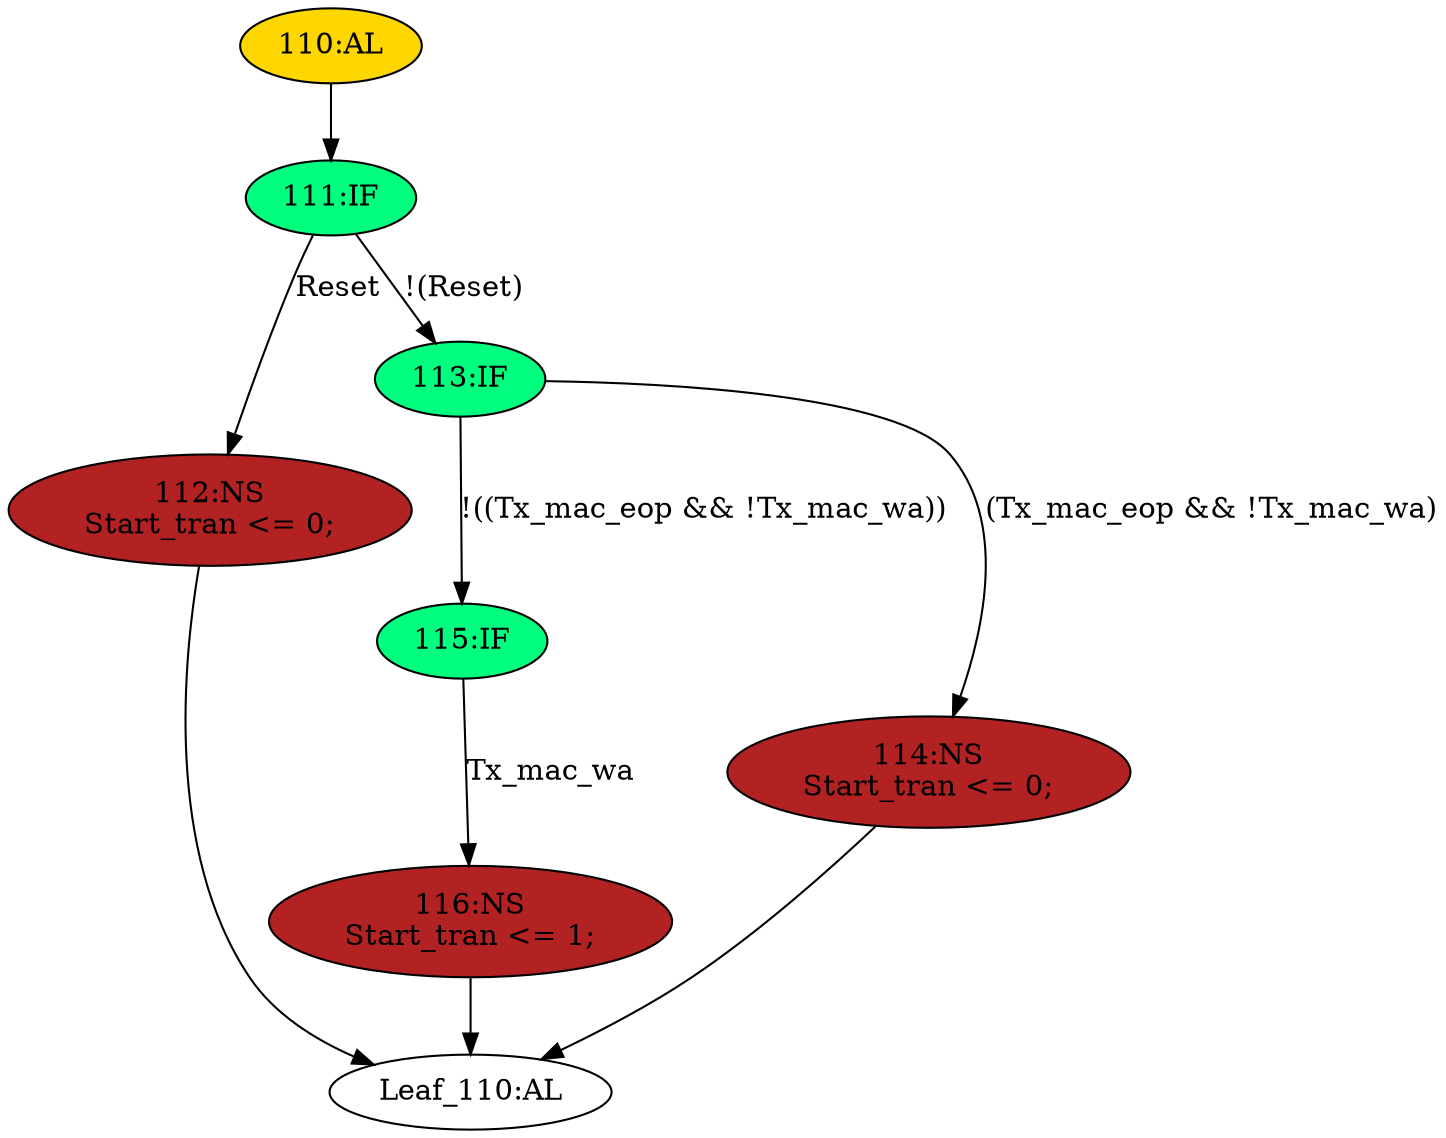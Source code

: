 strict digraph "" {
	node [label="\N"];
	"115:IF"	 [ast="<pyverilog.vparser.ast.IfStatement object at 0x7fe07b3dbc90>",
		fillcolor=springgreen,
		label="115:IF",
		statements="[]",
		style=filled,
		typ=IfStatement];
	"116:NS"	 [ast="<pyverilog.vparser.ast.NonblockingSubstitution object at 0x7fe07b3dbdd0>",
		fillcolor=firebrick,
		label="116:NS
Start_tran <= 1;",
		statements="[<pyverilog.vparser.ast.NonblockingSubstitution object at 0x7fe07b3dbdd0>]",
		style=filled,
		typ=NonblockingSubstitution];
	"115:IF" -> "116:NS"	 [cond="['Tx_mac_wa']",
		label=Tx_mac_wa,
		lineno=115];
	"112:NS"	 [ast="<pyverilog.vparser.ast.NonblockingSubstitution object at 0x7fe07b3dbf90>",
		fillcolor=firebrick,
		label="112:NS
Start_tran <= 0;",
		statements="[<pyverilog.vparser.ast.NonblockingSubstitution object at 0x7fe07b3dbf90>]",
		style=filled,
		typ=NonblockingSubstitution];
	"Leaf_110:AL"	 [def_var="['Start_tran']",
		label="Leaf_110:AL"];
	"112:NS" -> "Leaf_110:AL"	 [cond="[]",
		lineno=None];
	"114:NS"	 [ast="<pyverilog.vparser.ast.NonblockingSubstitution object at 0x7fe07b3c1150>",
		fillcolor=firebrick,
		label="114:NS
Start_tran <= 0;",
		statements="[<pyverilog.vparser.ast.NonblockingSubstitution object at 0x7fe07b3c1150>]",
		style=filled,
		typ=NonblockingSubstitution];
	"114:NS" -> "Leaf_110:AL"	 [cond="[]",
		lineno=None];
	"116:NS" -> "Leaf_110:AL"	 [cond="[]",
		lineno=None];
	"110:AL"	 [ast="<pyverilog.vparser.ast.Always object at 0x7fe07b3c1290>",
		clk_sens=True,
		fillcolor=gold,
		label="110:AL",
		sens="['Clk_user', 'Reset']",
		statements="[]",
		style=filled,
		typ=Always,
		use_var="['Reset', 'Tx_mac_wa', 'Tx_mac_eop']"];
	"111:IF"	 [ast="<pyverilog.vparser.ast.IfStatement object at 0x7fe07b3c1410>",
		fillcolor=springgreen,
		label="111:IF",
		statements="[]",
		style=filled,
		typ=IfStatement];
	"110:AL" -> "111:IF"	 [cond="[]",
		lineno=None];
	"113:IF"	 [ast="<pyverilog.vparser.ast.IfStatement object at 0x7fe07b3c1450>",
		fillcolor=springgreen,
		label="113:IF",
		statements="[]",
		style=filled,
		typ=IfStatement];
	"113:IF" -> "115:IF"	 [cond="['Tx_mac_eop', 'Tx_mac_wa']",
		label="!((Tx_mac_eop && !Tx_mac_wa))",
		lineno=113];
	"113:IF" -> "114:NS"	 [cond="['Tx_mac_eop', 'Tx_mac_wa']",
		label="(Tx_mac_eop && !Tx_mac_wa)",
		lineno=113];
	"111:IF" -> "112:NS"	 [cond="['Reset']",
		label=Reset,
		lineno=111];
	"111:IF" -> "113:IF"	 [cond="['Reset']",
		label="!(Reset)",
		lineno=111];
}
